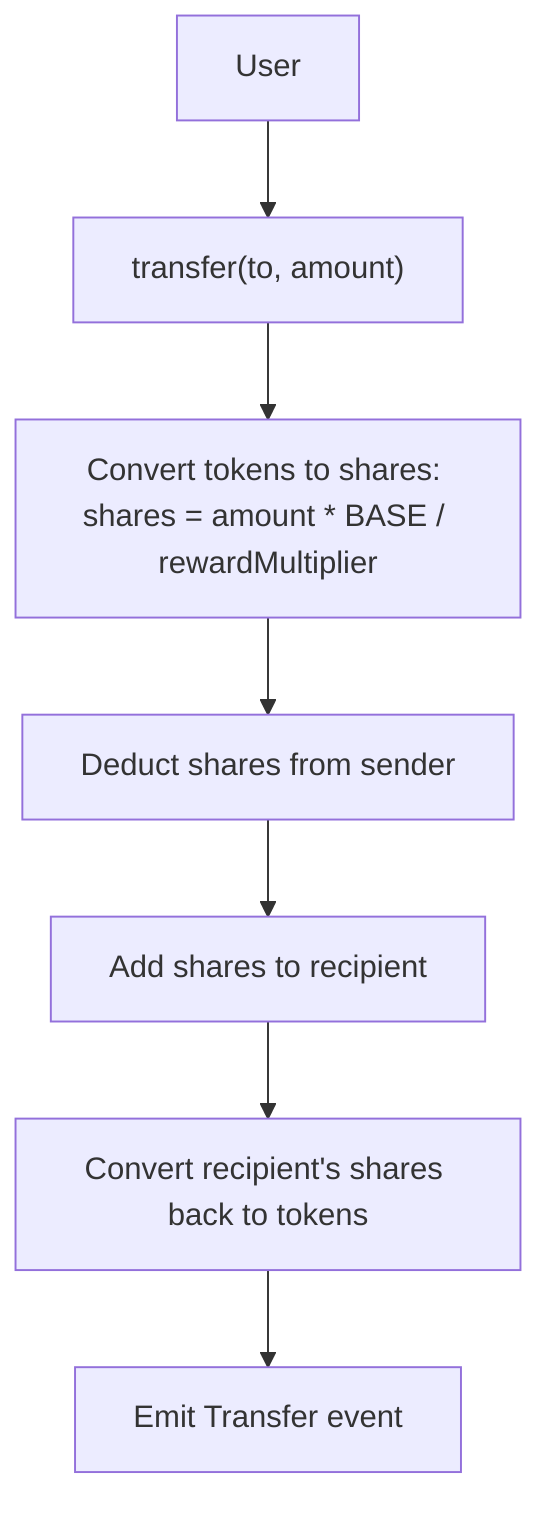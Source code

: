 graph TD
    User --> Transfer["transfer(to, amount)"]
    Transfer --> ConvertTokens["Convert tokens to shares: shares = amount * BASE / rewardMultiplier"]
    ConvertTokens --> DeductShares["Deduct shares from sender"]
    DeductShares --> AddShares["Add shares to recipient"]
    AddShares --> ConvertBack["Convert recipient's shares back to tokens"]
    ConvertBack --> EmitTransfer["Emit Transfer event"]
